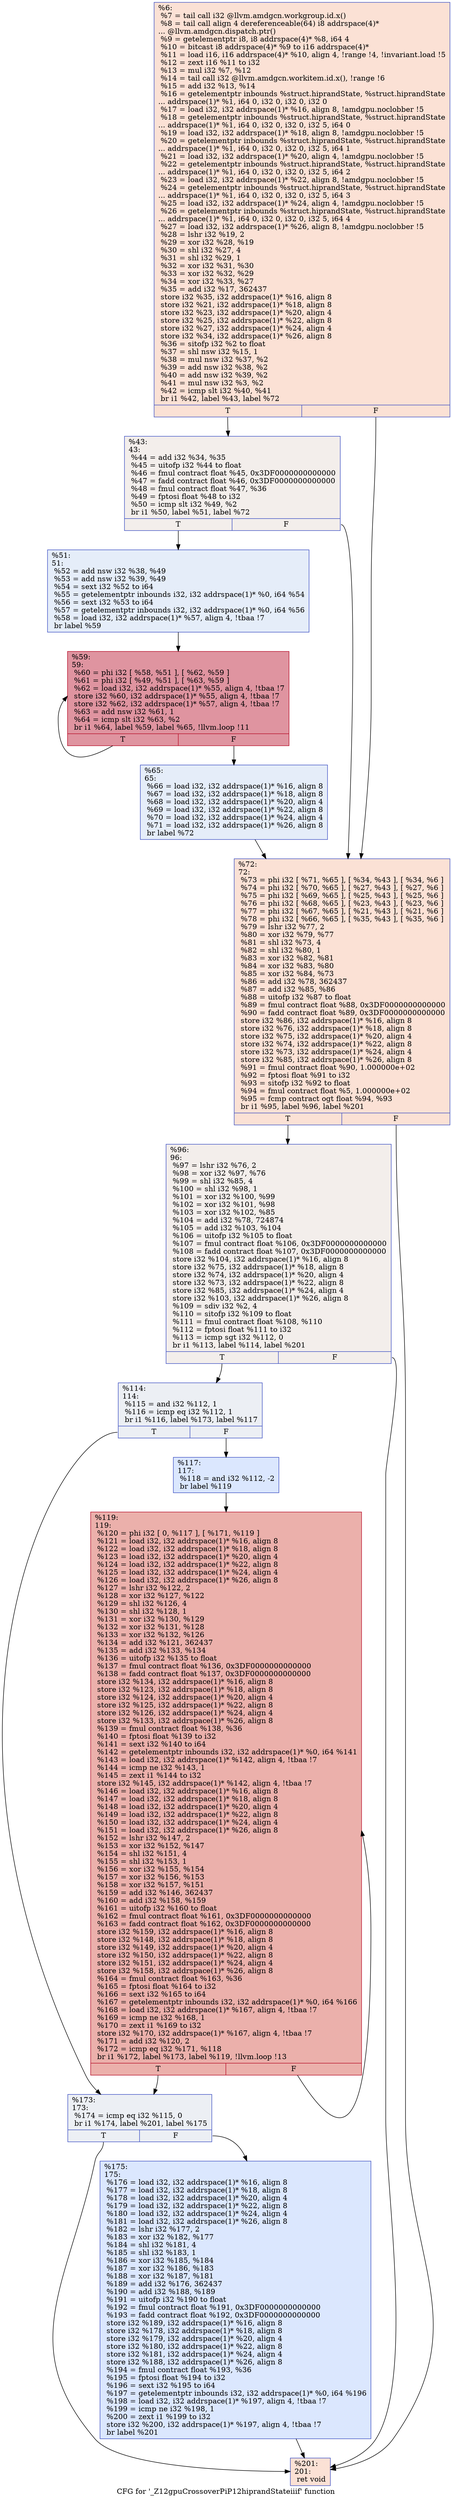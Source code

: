 digraph "CFG for '_Z12gpuCrossoverPiP12hiprandStateiiif' function" {
	label="CFG for '_Z12gpuCrossoverPiP12hiprandStateiiif' function";

	Node0x469a1e0 [shape=record,color="#3d50c3ff", style=filled, fillcolor="#f7bca170",label="{%6:\l  %7 = tail call i32 @llvm.amdgcn.workgroup.id.x()\l  %8 = tail call align 4 dereferenceable(64) i8 addrspace(4)*\l... @llvm.amdgcn.dispatch.ptr()\l  %9 = getelementptr i8, i8 addrspace(4)* %8, i64 4\l  %10 = bitcast i8 addrspace(4)* %9 to i16 addrspace(4)*\l  %11 = load i16, i16 addrspace(4)* %10, align 4, !range !4, !invariant.load !5\l  %12 = zext i16 %11 to i32\l  %13 = mul i32 %7, %12\l  %14 = tail call i32 @llvm.amdgcn.workitem.id.x(), !range !6\l  %15 = add i32 %13, %14\l  %16 = getelementptr inbounds %struct.hiprandState, %struct.hiprandState\l... addrspace(1)* %1, i64 0, i32 0, i32 0, i32 0\l  %17 = load i32, i32 addrspace(1)* %16, align 8, !amdgpu.noclobber !5\l  %18 = getelementptr inbounds %struct.hiprandState, %struct.hiprandState\l... addrspace(1)* %1, i64 0, i32 0, i32 0, i32 5, i64 0\l  %19 = load i32, i32 addrspace(1)* %18, align 8, !amdgpu.noclobber !5\l  %20 = getelementptr inbounds %struct.hiprandState, %struct.hiprandState\l... addrspace(1)* %1, i64 0, i32 0, i32 0, i32 5, i64 1\l  %21 = load i32, i32 addrspace(1)* %20, align 4, !amdgpu.noclobber !5\l  %22 = getelementptr inbounds %struct.hiprandState, %struct.hiprandState\l... addrspace(1)* %1, i64 0, i32 0, i32 0, i32 5, i64 2\l  %23 = load i32, i32 addrspace(1)* %22, align 8, !amdgpu.noclobber !5\l  %24 = getelementptr inbounds %struct.hiprandState, %struct.hiprandState\l... addrspace(1)* %1, i64 0, i32 0, i32 0, i32 5, i64 3\l  %25 = load i32, i32 addrspace(1)* %24, align 4, !amdgpu.noclobber !5\l  %26 = getelementptr inbounds %struct.hiprandState, %struct.hiprandState\l... addrspace(1)* %1, i64 0, i32 0, i32 0, i32 5, i64 4\l  %27 = load i32, i32 addrspace(1)* %26, align 8, !amdgpu.noclobber !5\l  %28 = lshr i32 %19, 2\l  %29 = xor i32 %28, %19\l  %30 = shl i32 %27, 4\l  %31 = shl i32 %29, 1\l  %32 = xor i32 %31, %30\l  %33 = xor i32 %32, %29\l  %34 = xor i32 %33, %27\l  %35 = add i32 %17, 362437\l  store i32 %35, i32 addrspace(1)* %16, align 8\l  store i32 %21, i32 addrspace(1)* %18, align 8\l  store i32 %23, i32 addrspace(1)* %20, align 4\l  store i32 %25, i32 addrspace(1)* %22, align 8\l  store i32 %27, i32 addrspace(1)* %24, align 4\l  store i32 %34, i32 addrspace(1)* %26, align 8\l  %36 = sitofp i32 %2 to float\l  %37 = shl nsw i32 %15, 1\l  %38 = mul nsw i32 %37, %2\l  %39 = add nsw i32 %38, %2\l  %40 = add nsw i32 %39, %2\l  %41 = mul nsw i32 %3, %2\l  %42 = icmp slt i32 %40, %41\l  br i1 %42, label %43, label %72\l|{<s0>T|<s1>F}}"];
	Node0x469a1e0:s0 -> Node0x469c200;
	Node0x469a1e0:s1 -> Node0x469df30;
	Node0x469c200 [shape=record,color="#3d50c3ff", style=filled, fillcolor="#e5d8d170",label="{%43:\l43:                                               \l  %44 = add i32 %34, %35\l  %45 = uitofp i32 %44 to float\l  %46 = fmul contract float %45, 0x3DF0000000000000\l  %47 = fadd contract float %46, 0x3DF0000000000000\l  %48 = fmul contract float %47, %36\l  %49 = fptosi float %48 to i32\l  %50 = icmp slt i32 %49, %2\l  br i1 %50, label %51, label %72\l|{<s0>T|<s1>F}}"];
	Node0x469c200:s0 -> Node0x469ee30;
	Node0x469c200:s1 -> Node0x469df30;
	Node0x469ee30 [shape=record,color="#3d50c3ff", style=filled, fillcolor="#c5d6f270",label="{%51:\l51:                                               \l  %52 = add nsw i32 %38, %49\l  %53 = add nsw i32 %39, %49\l  %54 = sext i32 %52 to i64\l  %55 = getelementptr inbounds i32, i32 addrspace(1)* %0, i64 %54\l  %56 = sext i32 %53 to i64\l  %57 = getelementptr inbounds i32, i32 addrspace(1)* %0, i64 %56\l  %58 = load i32, i32 addrspace(1)* %57, align 4, !tbaa !7\l  br label %59\l}"];
	Node0x469ee30 -> Node0x469f450;
	Node0x469f450 [shape=record,color="#b70d28ff", style=filled, fillcolor="#b70d2870",label="{%59:\l59:                                               \l  %60 = phi i32 [ %58, %51 ], [ %62, %59 ]\l  %61 = phi i32 [ %49, %51 ], [ %63, %59 ]\l  %62 = load i32, i32 addrspace(1)* %55, align 4, !tbaa !7\l  store i32 %60, i32 addrspace(1)* %55, align 4, !tbaa !7\l  store i32 %62, i32 addrspace(1)* %57, align 4, !tbaa !7\l  %63 = add nsw i32 %61, 1\l  %64 = icmp slt i32 %63, %2\l  br i1 %64, label %59, label %65, !llvm.loop !11\l|{<s0>T|<s1>F}}"];
	Node0x469f450:s0 -> Node0x469f450;
	Node0x469f450:s1 -> Node0x469f600;
	Node0x469f600 [shape=record,color="#3d50c3ff", style=filled, fillcolor="#c5d6f270",label="{%65:\l65:                                               \l  %66 = load i32, i32 addrspace(1)* %16, align 8\l  %67 = load i32, i32 addrspace(1)* %18, align 8\l  %68 = load i32, i32 addrspace(1)* %20, align 4\l  %69 = load i32, i32 addrspace(1)* %22, align 8\l  %70 = load i32, i32 addrspace(1)* %24, align 4\l  %71 = load i32, i32 addrspace(1)* %26, align 8\l  br label %72\l}"];
	Node0x469f600 -> Node0x469df30;
	Node0x469df30 [shape=record,color="#3d50c3ff", style=filled, fillcolor="#f7bca170",label="{%72:\l72:                                               \l  %73 = phi i32 [ %71, %65 ], [ %34, %43 ], [ %34, %6 ]\l  %74 = phi i32 [ %70, %65 ], [ %27, %43 ], [ %27, %6 ]\l  %75 = phi i32 [ %69, %65 ], [ %25, %43 ], [ %25, %6 ]\l  %76 = phi i32 [ %68, %65 ], [ %23, %43 ], [ %23, %6 ]\l  %77 = phi i32 [ %67, %65 ], [ %21, %43 ], [ %21, %6 ]\l  %78 = phi i32 [ %66, %65 ], [ %35, %43 ], [ %35, %6 ]\l  %79 = lshr i32 %77, 2\l  %80 = xor i32 %79, %77\l  %81 = shl i32 %73, 4\l  %82 = shl i32 %80, 1\l  %83 = xor i32 %82, %81\l  %84 = xor i32 %83, %80\l  %85 = xor i32 %84, %73\l  %86 = add i32 %78, 362437\l  %87 = add i32 %85, %86\l  %88 = uitofp i32 %87 to float\l  %89 = fmul contract float %88, 0x3DF0000000000000\l  %90 = fadd contract float %89, 0x3DF0000000000000\l  store i32 %86, i32 addrspace(1)* %16, align 8\l  store i32 %76, i32 addrspace(1)* %18, align 8\l  store i32 %75, i32 addrspace(1)* %20, align 4\l  store i32 %74, i32 addrspace(1)* %22, align 8\l  store i32 %73, i32 addrspace(1)* %24, align 4\l  store i32 %85, i32 addrspace(1)* %26, align 8\l  %91 = fmul contract float %90, 1.000000e+02\l  %92 = fptosi float %91 to i32\l  %93 = sitofp i32 %92 to float\l  %94 = fmul contract float %5, 1.000000e+02\l  %95 = fcmp contract ogt float %94, %93\l  br i1 %95, label %96, label %201\l|{<s0>T|<s1>F}}"];
	Node0x469df30:s0 -> Node0x46a1870;
	Node0x469df30:s1 -> Node0x46a18c0;
	Node0x46a1870 [shape=record,color="#3d50c3ff", style=filled, fillcolor="#e5d8d170",label="{%96:\l96:                                               \l  %97 = lshr i32 %76, 2\l  %98 = xor i32 %97, %76\l  %99 = shl i32 %85, 4\l  %100 = shl i32 %98, 1\l  %101 = xor i32 %100, %99\l  %102 = xor i32 %101, %98\l  %103 = xor i32 %102, %85\l  %104 = add i32 %78, 724874\l  %105 = add i32 %103, %104\l  %106 = uitofp i32 %105 to float\l  %107 = fmul contract float %106, 0x3DF0000000000000\l  %108 = fadd contract float %107, 0x3DF0000000000000\l  store i32 %104, i32 addrspace(1)* %16, align 8\l  store i32 %75, i32 addrspace(1)* %18, align 8\l  store i32 %74, i32 addrspace(1)* %20, align 4\l  store i32 %73, i32 addrspace(1)* %22, align 8\l  store i32 %85, i32 addrspace(1)* %24, align 4\l  store i32 %103, i32 addrspace(1)* %26, align 8\l  %109 = sdiv i32 %2, 4\l  %110 = sitofp i32 %109 to float\l  %111 = fmul contract float %108, %110\l  %112 = fptosi float %111 to i32\l  %113 = icmp sgt i32 %112, 0\l  br i1 %113, label %114, label %201\l|{<s0>T|<s1>F}}"];
	Node0x46a1870:s0 -> Node0x46a2690;
	Node0x46a1870:s1 -> Node0x46a18c0;
	Node0x46a2690 [shape=record,color="#3d50c3ff", style=filled, fillcolor="#d4dbe670",label="{%114:\l114:                                              \l  %115 = and i32 %112, 1\l  %116 = icmp eq i32 %112, 1\l  br i1 %116, label %173, label %117\l|{<s0>T|<s1>F}}"];
	Node0x46a2690:s0 -> Node0x46a28b0;
	Node0x46a2690:s1 -> Node0x46a2900;
	Node0x46a2900 [shape=record,color="#3d50c3ff", style=filled, fillcolor="#aec9fc70",label="{%117:\l117:                                              \l  %118 = and i32 %112, -2\l  br label %119\l}"];
	Node0x46a2900 -> Node0x46a2b00;
	Node0x46a2b00 [shape=record,color="#b70d28ff", style=filled, fillcolor="#d24b4070",label="{%119:\l119:                                              \l  %120 = phi i32 [ 0, %117 ], [ %171, %119 ]\l  %121 = load i32, i32 addrspace(1)* %16, align 8\l  %122 = load i32, i32 addrspace(1)* %18, align 8\l  %123 = load i32, i32 addrspace(1)* %20, align 4\l  %124 = load i32, i32 addrspace(1)* %22, align 8\l  %125 = load i32, i32 addrspace(1)* %24, align 4\l  %126 = load i32, i32 addrspace(1)* %26, align 8\l  %127 = lshr i32 %122, 2\l  %128 = xor i32 %127, %122\l  %129 = shl i32 %126, 4\l  %130 = shl i32 %128, 1\l  %131 = xor i32 %130, %129\l  %132 = xor i32 %131, %128\l  %133 = xor i32 %132, %126\l  %134 = add i32 %121, 362437\l  %135 = add i32 %133, %134\l  %136 = uitofp i32 %135 to float\l  %137 = fmul contract float %136, 0x3DF0000000000000\l  %138 = fadd contract float %137, 0x3DF0000000000000\l  store i32 %134, i32 addrspace(1)* %16, align 8\l  store i32 %123, i32 addrspace(1)* %18, align 8\l  store i32 %124, i32 addrspace(1)* %20, align 4\l  store i32 %125, i32 addrspace(1)* %22, align 8\l  store i32 %126, i32 addrspace(1)* %24, align 4\l  store i32 %133, i32 addrspace(1)* %26, align 8\l  %139 = fmul contract float %138, %36\l  %140 = fptosi float %139 to i32\l  %141 = sext i32 %140 to i64\l  %142 = getelementptr inbounds i32, i32 addrspace(1)* %0, i64 %141\l  %143 = load i32, i32 addrspace(1)* %142, align 4, !tbaa !7\l  %144 = icmp ne i32 %143, 1\l  %145 = zext i1 %144 to i32\l  store i32 %145, i32 addrspace(1)* %142, align 4, !tbaa !7\l  %146 = load i32, i32 addrspace(1)* %16, align 8\l  %147 = load i32, i32 addrspace(1)* %18, align 8\l  %148 = load i32, i32 addrspace(1)* %20, align 4\l  %149 = load i32, i32 addrspace(1)* %22, align 8\l  %150 = load i32, i32 addrspace(1)* %24, align 4\l  %151 = load i32, i32 addrspace(1)* %26, align 8\l  %152 = lshr i32 %147, 2\l  %153 = xor i32 %152, %147\l  %154 = shl i32 %151, 4\l  %155 = shl i32 %153, 1\l  %156 = xor i32 %155, %154\l  %157 = xor i32 %156, %153\l  %158 = xor i32 %157, %151\l  %159 = add i32 %146, 362437\l  %160 = add i32 %158, %159\l  %161 = uitofp i32 %160 to float\l  %162 = fmul contract float %161, 0x3DF0000000000000\l  %163 = fadd contract float %162, 0x3DF0000000000000\l  store i32 %159, i32 addrspace(1)* %16, align 8\l  store i32 %148, i32 addrspace(1)* %18, align 8\l  store i32 %149, i32 addrspace(1)* %20, align 4\l  store i32 %150, i32 addrspace(1)* %22, align 8\l  store i32 %151, i32 addrspace(1)* %24, align 4\l  store i32 %158, i32 addrspace(1)* %26, align 8\l  %164 = fmul contract float %163, %36\l  %165 = fptosi float %164 to i32\l  %166 = sext i32 %165 to i64\l  %167 = getelementptr inbounds i32, i32 addrspace(1)* %0, i64 %166\l  %168 = load i32, i32 addrspace(1)* %167, align 4, !tbaa !7\l  %169 = icmp ne i32 %168, 1\l  %170 = zext i1 %169 to i32\l  store i32 %170, i32 addrspace(1)* %167, align 4, !tbaa !7\l  %171 = add i32 %120, 2\l  %172 = icmp eq i32 %171, %118\l  br i1 %172, label %173, label %119, !llvm.loop !13\l|{<s0>T|<s1>F}}"];
	Node0x46a2b00:s0 -> Node0x46a28b0;
	Node0x46a2b00:s1 -> Node0x46a2b00;
	Node0x46a28b0 [shape=record,color="#3d50c3ff", style=filled, fillcolor="#d4dbe670",label="{%173:\l173:                                              \l  %174 = icmp eq i32 %115, 0\l  br i1 %174, label %201, label %175\l|{<s0>T|<s1>F}}"];
	Node0x46a28b0:s0 -> Node0x46a18c0;
	Node0x46a28b0:s1 -> Node0x46a55b0;
	Node0x46a55b0 [shape=record,color="#3d50c3ff", style=filled, fillcolor="#aec9fc70",label="{%175:\l175:                                              \l  %176 = load i32, i32 addrspace(1)* %16, align 8\l  %177 = load i32, i32 addrspace(1)* %18, align 8\l  %178 = load i32, i32 addrspace(1)* %20, align 4\l  %179 = load i32, i32 addrspace(1)* %22, align 8\l  %180 = load i32, i32 addrspace(1)* %24, align 4\l  %181 = load i32, i32 addrspace(1)* %26, align 8\l  %182 = lshr i32 %177, 2\l  %183 = xor i32 %182, %177\l  %184 = shl i32 %181, 4\l  %185 = shl i32 %183, 1\l  %186 = xor i32 %185, %184\l  %187 = xor i32 %186, %183\l  %188 = xor i32 %187, %181\l  %189 = add i32 %176, 362437\l  %190 = add i32 %188, %189\l  %191 = uitofp i32 %190 to float\l  %192 = fmul contract float %191, 0x3DF0000000000000\l  %193 = fadd contract float %192, 0x3DF0000000000000\l  store i32 %189, i32 addrspace(1)* %16, align 8\l  store i32 %178, i32 addrspace(1)* %18, align 8\l  store i32 %179, i32 addrspace(1)* %20, align 4\l  store i32 %180, i32 addrspace(1)* %22, align 8\l  store i32 %181, i32 addrspace(1)* %24, align 4\l  store i32 %188, i32 addrspace(1)* %26, align 8\l  %194 = fmul contract float %193, %36\l  %195 = fptosi float %194 to i32\l  %196 = sext i32 %195 to i64\l  %197 = getelementptr inbounds i32, i32 addrspace(1)* %0, i64 %196\l  %198 = load i32, i32 addrspace(1)* %197, align 4, !tbaa !7\l  %199 = icmp ne i32 %198, 1\l  %200 = zext i1 %199 to i32\l  store i32 %200, i32 addrspace(1)* %197, align 4, !tbaa !7\l  br label %201\l}"];
	Node0x46a55b0 -> Node0x46a18c0;
	Node0x46a18c0 [shape=record,color="#3d50c3ff", style=filled, fillcolor="#f7bca170",label="{%201:\l201:                                              \l  ret void\l}"];
}
